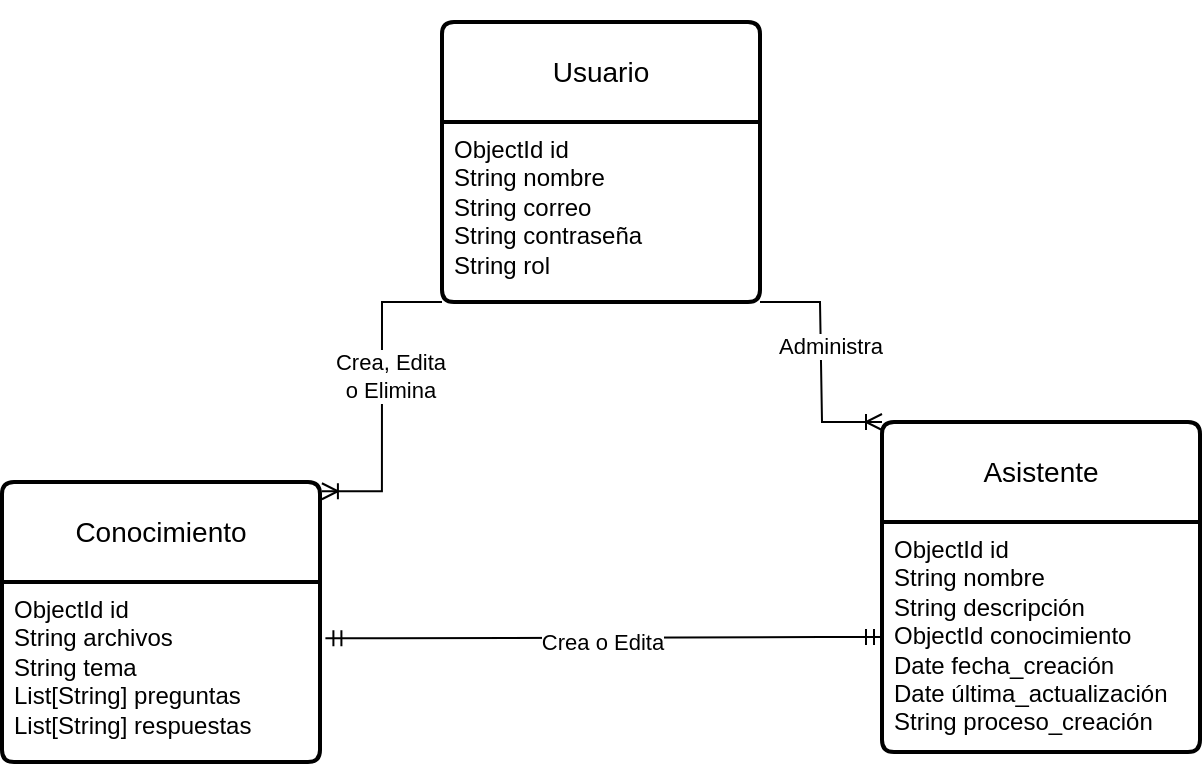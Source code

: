 <mxfile version="22.0.3" type="device">
  <diagram name="Página-1" id="QggPpGEZ47pzv6wHnh6v">
    <mxGraphModel dx="1082" dy="374" grid="1" gridSize="10" guides="1" tooltips="1" connect="1" arrows="1" fold="1" page="1" pageScale="1" pageWidth="827" pageHeight="1169" math="0" shadow="0">
      <root>
        <mxCell id="0" />
        <mxCell id="1" parent="0" />
        <mxCell id="VfTo_oK-jHUwpTHfarD4-42" value="" style="shape=tableRow;horizontal=0;startSize=0;swimlaneHead=0;swimlaneBody=0;fillColor=none;collapsible=0;dropTarget=0;points=[[0,0.5],[1,0.5]];portConstraint=eastwest;top=0;left=0;right=0;bottom=0;html=1;" vertex="1" parent="1">
          <mxGeometry x="80" y="210" width="180" height="30" as="geometry" />
        </mxCell>
        <mxCell id="VfTo_oK-jHUwpTHfarD4-50" value="Usuario" style="swimlane;childLayout=stackLayout;horizontal=1;startSize=50;horizontalStack=0;rounded=1;fontSize=14;fontStyle=0;strokeWidth=2;resizeParent=0;resizeLast=1;shadow=0;dashed=0;align=center;arcSize=4;whiteSpace=wrap;html=1;" vertex="1" parent="1">
          <mxGeometry x="-110" y="220" width="159" height="140" as="geometry" />
        </mxCell>
        <mxCell id="VfTo_oK-jHUwpTHfarD4-51" value="ObjectId id&lt;br&gt;String nombre&lt;br&gt;String correo&lt;br&gt;String contraseña&lt;br&gt;String rol" style="align=left;strokeColor=none;fillColor=none;spacingLeft=4;fontSize=12;verticalAlign=top;resizable=0;rotatable=0;part=1;html=1;" vertex="1" parent="VfTo_oK-jHUwpTHfarD4-50">
          <mxGeometry y="50" width="159" height="90" as="geometry" />
        </mxCell>
        <mxCell id="VfTo_oK-jHUwpTHfarD4-52" value="Conocimiento" style="swimlane;childLayout=stackLayout;horizontal=1;startSize=50;horizontalStack=0;rounded=1;fontSize=14;fontStyle=0;strokeWidth=2;resizeParent=0;resizeLast=1;shadow=0;dashed=0;align=center;arcSize=4;whiteSpace=wrap;html=1;" vertex="1" parent="1">
          <mxGeometry x="-330" y="450" width="159" height="140" as="geometry" />
        </mxCell>
        <mxCell id="VfTo_oK-jHUwpTHfarD4-53" value="ObjectId id&lt;br&gt;String archivos&lt;br&gt;String tema&lt;br&gt;List[String] preguntas&lt;br&gt;List[String] respuestas" style="align=left;strokeColor=none;fillColor=none;spacingLeft=4;fontSize=12;verticalAlign=top;resizable=0;rotatable=0;part=1;html=1;" vertex="1" parent="VfTo_oK-jHUwpTHfarD4-52">
          <mxGeometry y="50" width="159" height="90" as="geometry" />
        </mxCell>
        <mxCell id="VfTo_oK-jHUwpTHfarD4-54" value="Asistente" style="swimlane;childLayout=stackLayout;horizontal=1;startSize=50;horizontalStack=0;rounded=1;fontSize=14;fontStyle=0;strokeWidth=2;resizeParent=0;resizeLast=1;shadow=0;dashed=0;align=center;arcSize=4;whiteSpace=wrap;html=1;" vertex="1" parent="1">
          <mxGeometry x="110" y="420" width="159" height="165" as="geometry" />
        </mxCell>
        <mxCell id="VfTo_oK-jHUwpTHfarD4-55" value="ObjectId id&lt;br&gt;String nombre&lt;br&gt;String descripción&lt;br&gt;ObjectId conocimiento&lt;br&gt;Date fecha_creación&lt;br&gt;Date última_actualización&lt;br&gt;String proceso_creación" style="align=left;strokeColor=none;fillColor=none;spacingLeft=4;fontSize=12;verticalAlign=top;resizable=0;rotatable=0;part=1;html=1;" vertex="1" parent="VfTo_oK-jHUwpTHfarD4-54">
          <mxGeometry y="50" width="159" height="115" as="geometry" />
        </mxCell>
        <mxCell id="VfTo_oK-jHUwpTHfarD4-57" value="" style="edgeStyle=entityRelationEdgeStyle;fontSize=12;html=1;endArrow=ERoneToMany;rounded=0;exitX=0;exitY=1;exitDx=0;exitDy=0;entryX=1.006;entryY=0.033;entryDx=0;entryDy=0;entryPerimeter=0;" edge="1" parent="1" source="VfTo_oK-jHUwpTHfarD4-51" target="VfTo_oK-jHUwpTHfarD4-52">
          <mxGeometry width="100" height="100" relative="1" as="geometry">
            <mxPoint x="-240" y="420" as="sourcePoint" />
            <mxPoint x="-130" y="440" as="targetPoint" />
          </mxGeometry>
        </mxCell>
        <mxCell id="VfTo_oK-jHUwpTHfarD4-58" value="Crea, Edita &lt;br&gt;o Elimina&lt;br&gt;" style="edgeLabel;html=1;align=center;verticalAlign=middle;resizable=0;points=[];" vertex="1" connectable="0" parent="VfTo_oK-jHUwpTHfarD4-57">
          <mxGeometry x="-0.14" y="4" relative="1" as="geometry">
            <mxPoint as="offset" />
          </mxGeometry>
        </mxCell>
        <mxCell id="VfTo_oK-jHUwpTHfarD4-60" value="" style="edgeStyle=entityRelationEdgeStyle;fontSize=12;html=1;endArrow=ERoneToMany;rounded=0;exitX=1;exitY=1;exitDx=0;exitDy=0;entryX=0;entryY=0;entryDx=0;entryDy=0;" edge="1" parent="1" source="VfTo_oK-jHUwpTHfarD4-51" target="VfTo_oK-jHUwpTHfarD4-54">
          <mxGeometry width="100" height="100" relative="1" as="geometry">
            <mxPoint x="-100" y="370" as="sourcePoint" />
            <mxPoint x="-160" y="465" as="targetPoint" />
          </mxGeometry>
        </mxCell>
        <mxCell id="VfTo_oK-jHUwpTHfarD4-61" value="Administra" style="edgeLabel;html=1;align=center;verticalAlign=middle;resizable=0;points=[];" vertex="1" connectable="0" parent="VfTo_oK-jHUwpTHfarD4-60">
          <mxGeometry x="-0.14" y="4" relative="1" as="geometry">
            <mxPoint as="offset" />
          </mxGeometry>
        </mxCell>
        <mxCell id="VfTo_oK-jHUwpTHfarD4-62" value="" style="edgeStyle=entityRelationEdgeStyle;fontSize=12;html=1;endArrow=ERmandOne;startArrow=ERmandOne;rounded=0;exitX=1.017;exitY=0.313;exitDx=0;exitDy=0;exitPerimeter=0;entryX=0;entryY=0.5;entryDx=0;entryDy=0;" edge="1" parent="1" source="VfTo_oK-jHUwpTHfarD4-53" target="VfTo_oK-jHUwpTHfarD4-55">
          <mxGeometry width="100" height="100" relative="1" as="geometry">
            <mxPoint x="-40" y="510" as="sourcePoint" />
            <mxPoint x="60" y="410" as="targetPoint" />
          </mxGeometry>
        </mxCell>
        <mxCell id="VfTo_oK-jHUwpTHfarD4-63" value="Crea o Edita" style="edgeLabel;html=1;align=center;verticalAlign=middle;resizable=0;points=[];" vertex="1" connectable="0" parent="VfTo_oK-jHUwpTHfarD4-62">
          <mxGeometry x="-0.054" y="-4" relative="1" as="geometry">
            <mxPoint x="7" y="-2" as="offset" />
          </mxGeometry>
        </mxCell>
      </root>
    </mxGraphModel>
  </diagram>
</mxfile>
